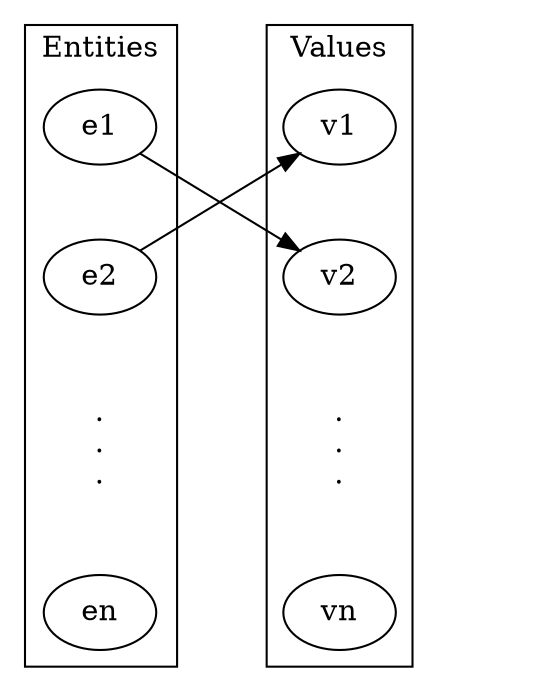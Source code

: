 digraph "value types" {
    splines="line";
    nodesep = 0.85;

    edge [constraint=false];

    e1;
    space [shape=point,style=invis];
    v1;
    e2; v2;
    e3; v3;
    en; vn;

    subgraph cluster_entities {
        label="Entities";

        e1;
        e2;
        e3 [shape=none,label=".\n.\n."];
        en;
    }
    subgraph cluster_values {
        label="Values";
        v1;
        v2;
        v3 [shape=none,label=".\n.\n."];
        vn;
    }

    e1 -> v2;
    e2 -> v1;

    e1 -> e2 -> e3 -> en [constraint=true,style=invis];
    v1 -> v2 -> v3 -> vn [constraint=true,style=invis];

}
